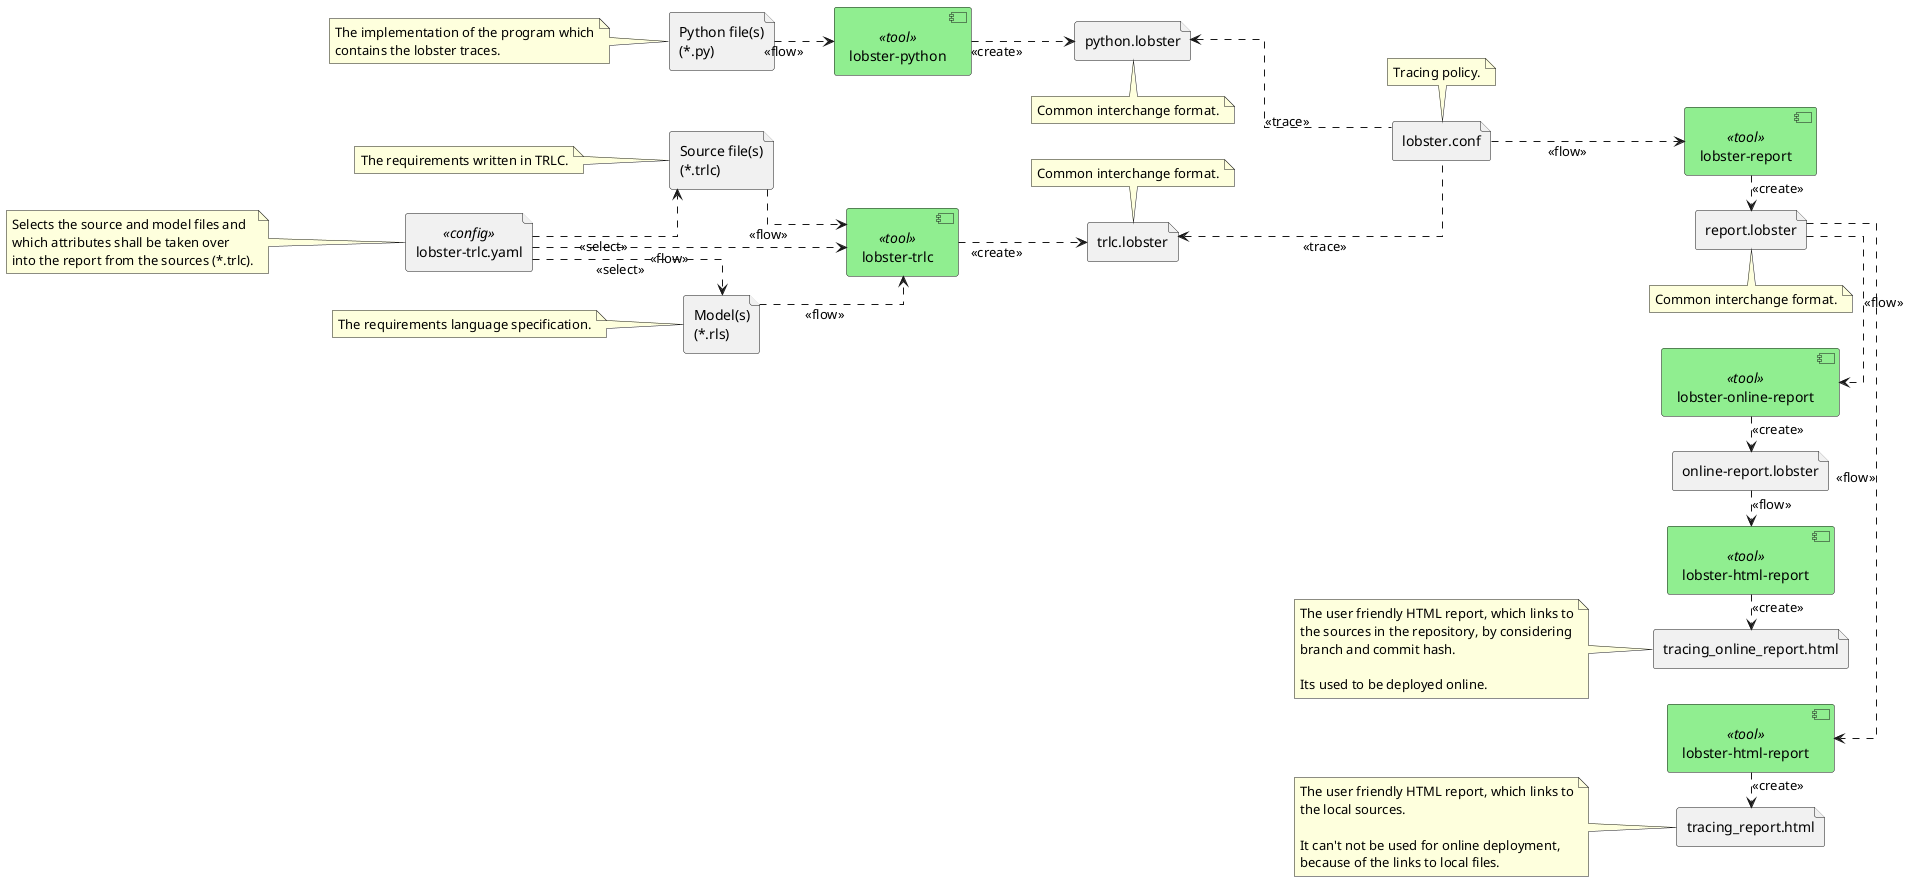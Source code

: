 @startuml

left to right direction
skinparam linetype ortho
skinparam component {
    BackgroundColor #lightgreen
}

component "lobster-trlc" as lobsterTrlc<<tool>>
component "lobster-python" as lobsterPython<<tool>>
component "lobster-report" as lobsterReport<<tool>>
component "lobster-online-report" as lobsterOnlineReport<<tool>>
component "lobster-html-report" as lobsterHtmlReport<<tool>>
component "lobster-html-report" as lobsterHtmlReportOnline<<tool>>

file "lobster-trlc.yaml" as lobsterTrlcConf<<config>>
file "trlc.lobster" as trlcLobsterFile
file "Source file(s)\n(*.trlc)" as sourceFiles
file "Model(s)\n(*.rls)" as modelFiles
file "Python file(s)\n(*.py)" as pythonFiles
file "python.lobster" as pythonLobsterFile
file "report.lobster" as reportLobsterFile
file "online-report.lobster" as onlineReportLobsterFile
file "lobster.conf" as lobsterConf
file "tracing_report.html" as tracingReportHtml
file "tracing_online_report.html" as tracingOnlineReportHtml

lobsterTrlc ..> trlcLobsterFile: <<create>>

lobsterTrlcConf ...> lobsterTrlc: <<flow>>
lobsterTrlcConf ..> sourceFiles: <<select>>
lobsterTrlcConf ..> modelFiles: <<select>>

sourceFiles ..> lobsterTrlc: <<flow>>
modelFiles ..> lobsterTrlc: <<flow>>

pythonFiles ..> lobsterPython: <<flow>>
lobsterPython ..> pythonLobsterFile: <<create>>

lobsterConf ..> lobsterReport: <<flow>>
lobsterReport  .> reportLobsterFile: <<create>>

trlcLobsterFile <.. lobsterConf: <<trace>>
pythonLobsterFile <.. lobsterConf: <<trace>>

reportLobsterFile .> lobsterHtmlReport: <<flow>>
lobsterHtmlReport .> tracingReportHtml: <<create>>

reportLobsterFile .> lobsterOnlineReport: <<flow>>
lobsterOnlineReport .> onlineReportLobsterFile: <<create>>

onlineReportLobsterFile .> lobsterHtmlReportOnline: <<flow>>
lobsterHtmlReportOnline .> tracingOnlineReportHtml: <<create>>

note left of lobsterTrlcConf
    Selects the source and model files and
    which attributes shall be taken over
    into the report from the sources (*.trlc).
end note

note bottom of pythonLobsterFile
    Common interchange format.
end note

note top of lobsterConf
    Tracing policy.
end note

note top of trlcLobsterFile
    Common interchange format.
end note

note left of sourceFiles
    The requirements written in TRLC.
end note

note left of modelFiles
    The requirements language specification.
end note

note left of pythonFiles
    The implementation of the program which
    contains the lobster traces.
end note

note bottom of reportLobsterFile
    Common interchange format.
end note

note left of tracingReportHtml
    The user friendly HTML report, which links to
    the local sources.
    
    It can't not be used for online deployment,
    because of the links to local files.
end note

note left of tracingOnlineReportHtml
    The user friendly HTML report, which links to
    the sources in the repository, by considering
    branch and commit hash.

    Its used to be deployed online.
end note

@enduml
